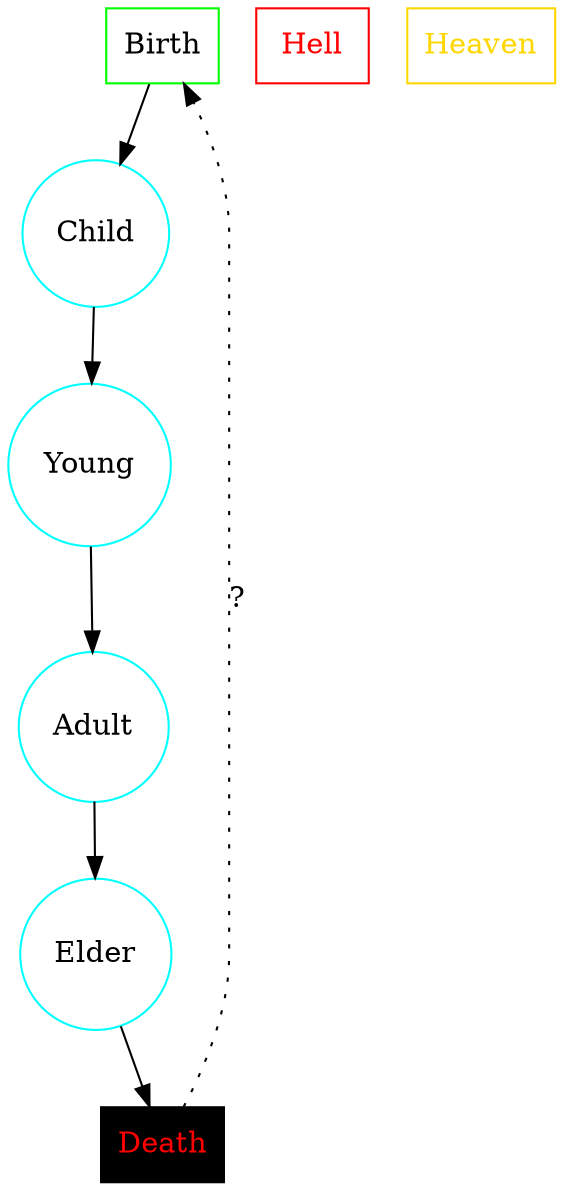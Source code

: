 digraph Life {
0 [shape=box, color=green, label="Birth"];
1 [shape=circle, color=cyan, label="Child"];
2 [shape=circle, color=cyan, label="Young"];
3 [shape=circle, color=cyan, label="Adult"];
4 [shape=circle, color=cyan, label="Elder"];
5 [shape=box, style=filled, color=black, fontcolor=red, label="Death"];
6 [shape=box, color=red, fontcolor=red, label="Hell"];
7 [shape=box, color=gold, fontcolor=gold, label="Heaven"];
0 -> 1;
1 -> 2;
2 -> 3;
3 -> 4;
4 -> 5;
5 -> 0 [label="?", style=dotted]
}